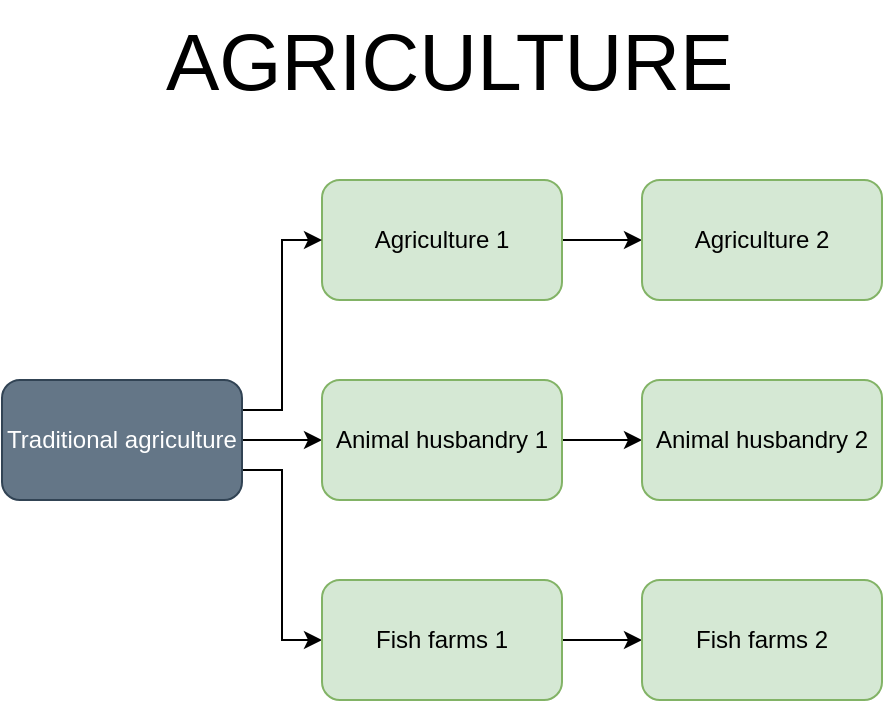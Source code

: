 <mxfile version="12.9.14" type="device"><diagram id="LedFDNFGqE6Cl8IhY1LK" name="Page-1"><mxGraphModel dx="1038" dy="541" grid="1" gridSize="10" guides="1" tooltips="1" connect="1" arrows="1" fold="1" page="1" pageScale="1" pageWidth="850" pageHeight="1100" math="0" shadow="0"><root><mxCell id="0"/><mxCell id="1" parent="0"/><mxCell id="yZSxj8XaHKwy_IkedrWz-9" style="edgeStyle=orthogonalEdgeStyle;rounded=0;orthogonalLoop=1;jettySize=auto;html=1;exitX=1;exitY=0.5;exitDx=0;exitDy=0;entryX=0;entryY=0.5;entryDx=0;entryDy=0;" parent="1" source="yZSxj8XaHKwy_IkedrWz-1" target="yZSxj8XaHKwy_IkedrWz-6" edge="1"><mxGeometry relative="1" as="geometry"/></mxCell><mxCell id="yZSxj8XaHKwy_IkedrWz-1" value="Agriculture 1" style="rounded=1;whiteSpace=wrap;html=1;fillColor=#d5e8d4;strokeColor=#82b366;" parent="1" vertex="1"><mxGeometry x="240" y="360" width="120" height="60" as="geometry"/></mxCell><mxCell id="yZSxj8XaHKwy_IkedrWz-10" style="edgeStyle=orthogonalEdgeStyle;rounded=0;orthogonalLoop=1;jettySize=auto;html=1;exitX=1;exitY=0.25;exitDx=0;exitDy=0;entryX=0;entryY=0.5;entryDx=0;entryDy=0;" parent="1" source="yZSxj8XaHKwy_IkedrWz-2" target="yZSxj8XaHKwy_IkedrWz-1" edge="1"><mxGeometry relative="1" as="geometry"/></mxCell><mxCell id="yZSxj8XaHKwy_IkedrWz-16" style="edgeStyle=orthogonalEdgeStyle;rounded=0;orthogonalLoop=1;jettySize=auto;html=1;exitX=1;exitY=0.5;exitDx=0;exitDy=0;entryX=0;entryY=0.5;entryDx=0;entryDy=0;" parent="1" source="yZSxj8XaHKwy_IkedrWz-2" target="yZSxj8XaHKwy_IkedrWz-3" edge="1"><mxGeometry relative="1" as="geometry"/></mxCell><mxCell id="yZSxj8XaHKwy_IkedrWz-17" style="edgeStyle=orthogonalEdgeStyle;rounded=0;orthogonalLoop=1;jettySize=auto;html=1;exitX=1;exitY=0.75;exitDx=0;exitDy=0;entryX=0;entryY=0.5;entryDx=0;entryDy=0;" parent="1" source="yZSxj8XaHKwy_IkedrWz-2" target="yZSxj8XaHKwy_IkedrWz-13" edge="1"><mxGeometry relative="1" as="geometry"/></mxCell><mxCell id="yZSxj8XaHKwy_IkedrWz-2" value="Traditional agriculture" style="rounded=1;whiteSpace=wrap;html=1;fillColor=#647687;strokeColor=#314354;fontColor=#ffffff;" parent="1" vertex="1"><mxGeometry x="80" y="460" width="120" height="60" as="geometry"/></mxCell><mxCell id="yZSxj8XaHKwy_IkedrWz-18" style="edgeStyle=orthogonalEdgeStyle;rounded=0;orthogonalLoop=1;jettySize=auto;html=1;exitX=1;exitY=0.5;exitDx=0;exitDy=0;entryX=0;entryY=0.5;entryDx=0;entryDy=0;" parent="1" source="yZSxj8XaHKwy_IkedrWz-3" target="yZSxj8XaHKwy_IkedrWz-14" edge="1"><mxGeometry relative="1" as="geometry"/></mxCell><mxCell id="yZSxj8XaHKwy_IkedrWz-3" value="Animal husbandry 1" style="rounded=1;whiteSpace=wrap;html=1;fillColor=#d5e8d4;strokeColor=#82b366;" parent="1" vertex="1"><mxGeometry x="240" y="460" width="120" height="60" as="geometry"/></mxCell><mxCell id="yZSxj8XaHKwy_IkedrWz-6" value="Agriculture 2" style="rounded=1;whiteSpace=wrap;html=1;fillColor=#d5e8d4;strokeColor=#82b366;" parent="1" vertex="1"><mxGeometry x="400" y="360" width="120" height="60" as="geometry"/></mxCell><mxCell id="yZSxj8XaHKwy_IkedrWz-19" style="edgeStyle=orthogonalEdgeStyle;rounded=0;orthogonalLoop=1;jettySize=auto;html=1;exitX=1;exitY=0.5;exitDx=0;exitDy=0;entryX=0;entryY=0.5;entryDx=0;entryDy=0;" parent="1" source="yZSxj8XaHKwy_IkedrWz-13" target="yZSxj8XaHKwy_IkedrWz-15" edge="1"><mxGeometry relative="1" as="geometry"/></mxCell><mxCell id="yZSxj8XaHKwy_IkedrWz-13" value="Fish farms 1" style="rounded=1;whiteSpace=wrap;html=1;fillColor=#d5e8d4;strokeColor=#82b366;" parent="1" vertex="1"><mxGeometry x="240" y="560" width="120" height="60" as="geometry"/></mxCell><mxCell id="yZSxj8XaHKwy_IkedrWz-14" value="Animal husbandry 2" style="rounded=1;whiteSpace=wrap;html=1;fillColor=#d5e8d4;strokeColor=#82b366;" parent="1" vertex="1"><mxGeometry x="400" y="460" width="120" height="60" as="geometry"/></mxCell><mxCell id="yZSxj8XaHKwy_IkedrWz-15" value="Fish farms 2" style="rounded=1;whiteSpace=wrap;html=1;fillColor=#d5e8d4;strokeColor=#82b366;" parent="1" vertex="1"><mxGeometry x="400" y="560" width="120" height="60" as="geometry"/></mxCell><mxCell id="Ca_ZGEGj4ach7AfyI6p5-1" value="&lt;font style=&quot;font-size: 40px&quot;&gt;AGRICULTURE&lt;/font&gt;" style="text;whiteSpace=wrap;html=1;" vertex="1" parent="1"><mxGeometry x="160" y="270" width="190" height="40" as="geometry"/></mxCell></root></mxGraphModel></diagram></mxfile>